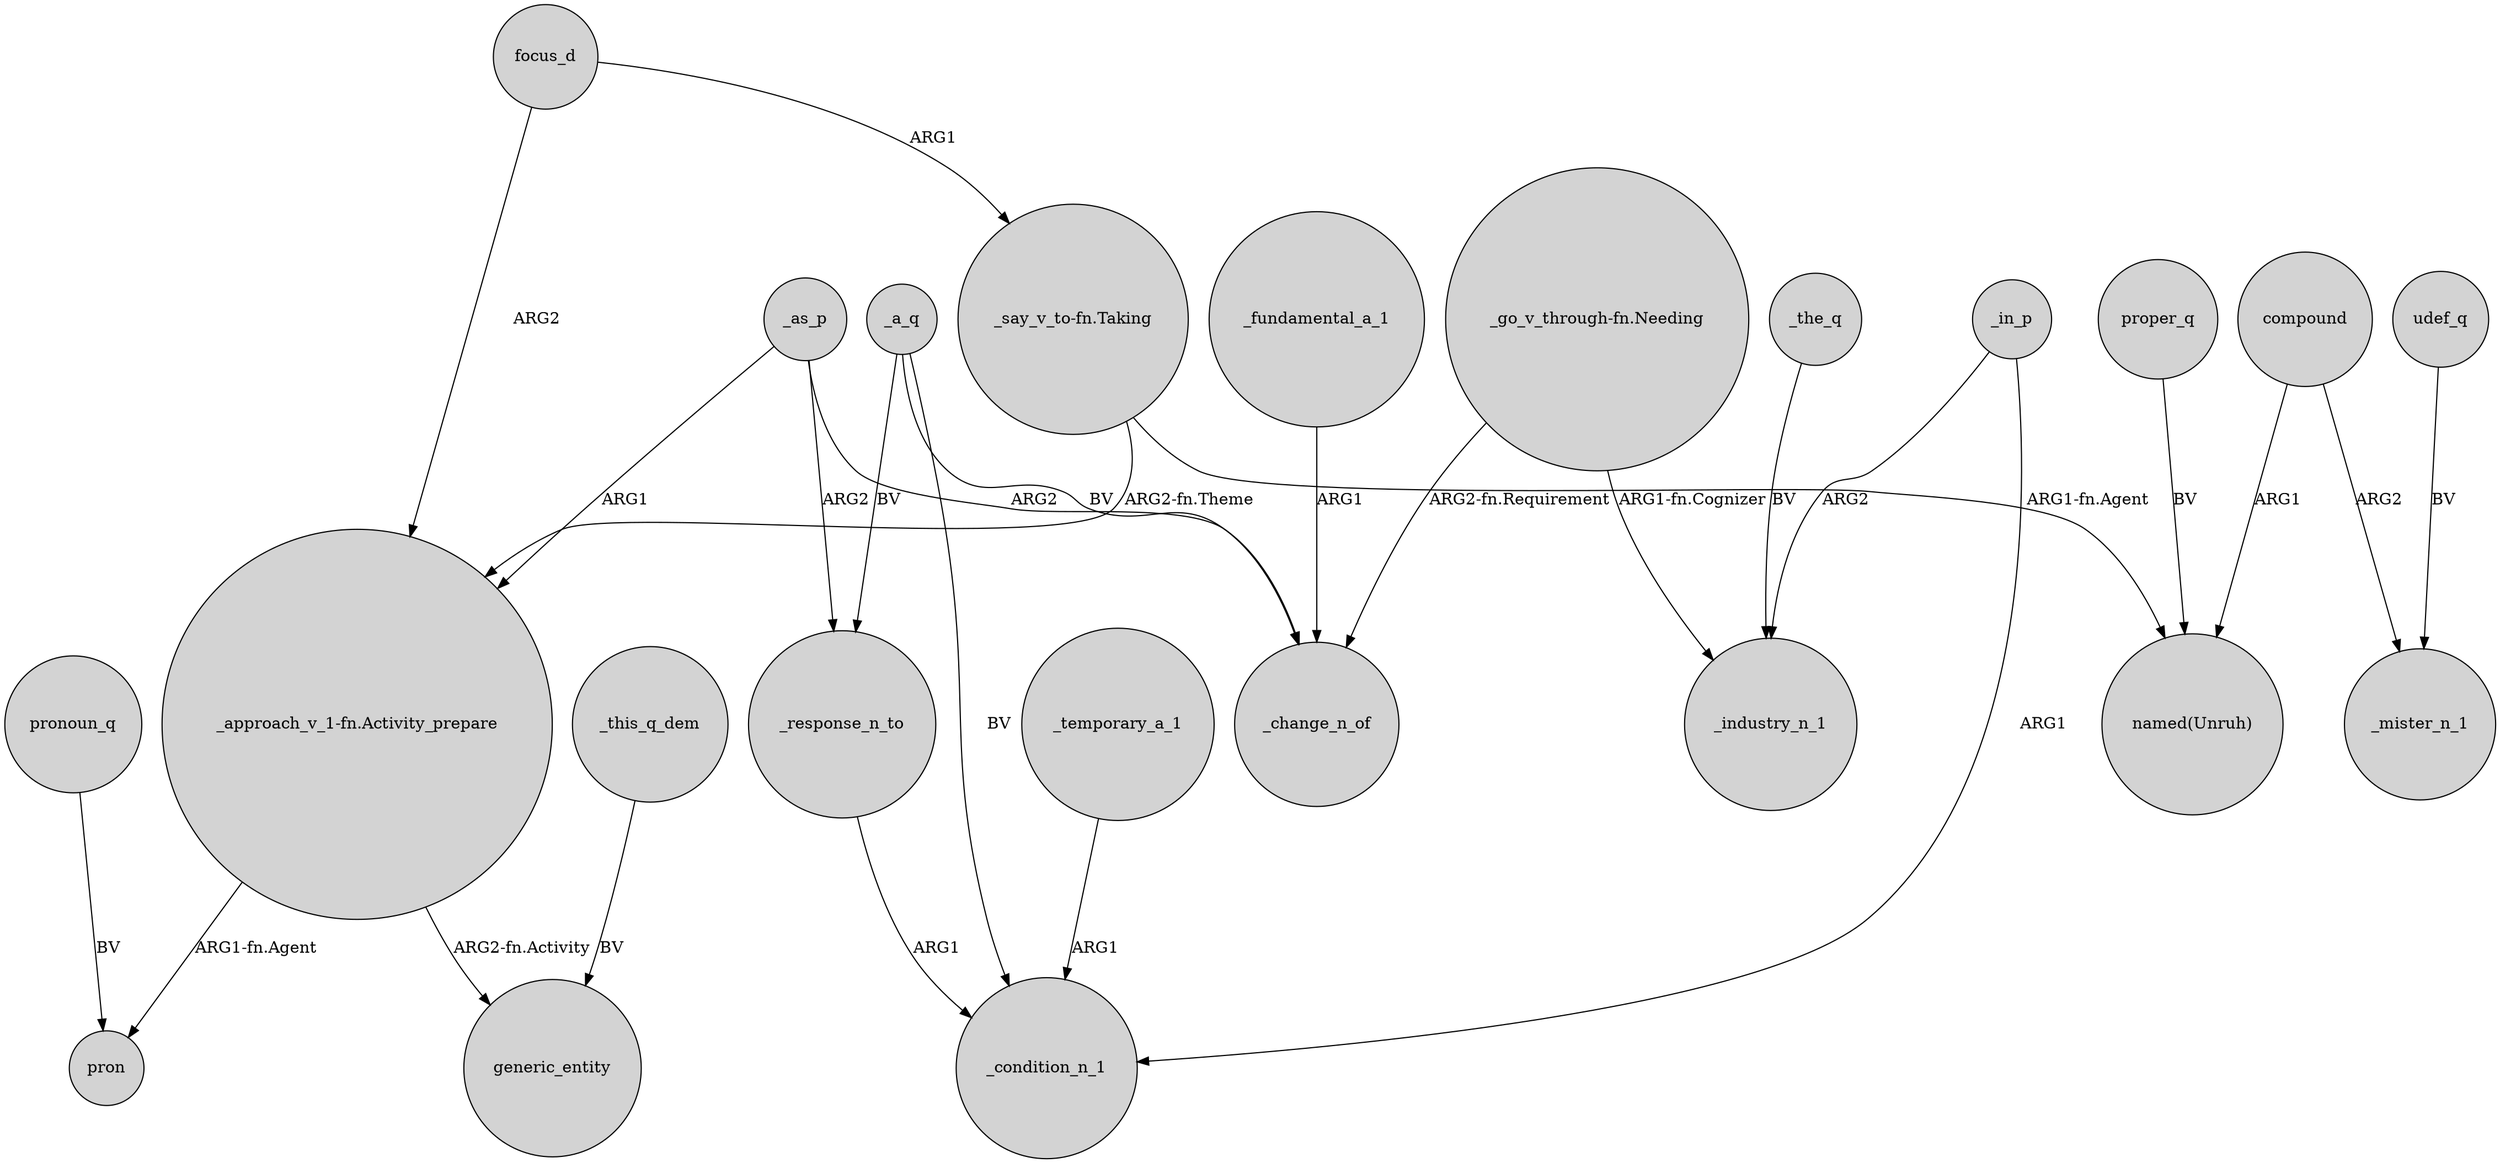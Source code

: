 digraph {
	node [shape=circle style=filled]
	"_approach_v_1-fn.Activity_prepare" -> generic_entity [label="ARG2-fn.Activity"]
	_a_q -> _response_n_to [label=BV]
	compound -> _mister_n_1 [label=ARG2]
	_temporary_a_1 -> _condition_n_1 [label=ARG1]
	"_approach_v_1-fn.Activity_prepare" -> pron [label="ARG1-fn.Agent"]
	_in_p -> _condition_n_1 [label=ARG1]
	_as_p -> _change_n_of [label=ARG2]
	focus_d -> "_say_v_to-fn.Taking" [label=ARG1]
	"_say_v_to-fn.Taking" -> "_approach_v_1-fn.Activity_prepare" [label="ARG2-fn.Theme"]
	udef_q -> _mister_n_1 [label=BV]
	"_say_v_to-fn.Taking" -> "named(Unruh)" [label="ARG1-fn.Agent"]
	_fundamental_a_1 -> _change_n_of [label=ARG1]
	pronoun_q -> pron [label=BV]
	compound -> "named(Unruh)" [label=ARG1]
	_response_n_to -> _condition_n_1 [label=ARG1]
	"_go_v_through-fn.Needing" -> _change_n_of [label="ARG2-fn.Requirement"]
	_this_q_dem -> generic_entity [label=BV]
	_as_p -> "_approach_v_1-fn.Activity_prepare" [label=ARG1]
	_in_p -> _industry_n_1 [label=ARG2]
	_a_q -> _change_n_of [label=BV]
	_as_p -> _response_n_to [label=ARG2]
	proper_q -> "named(Unruh)" [label=BV]
	"_go_v_through-fn.Needing" -> _industry_n_1 [label="ARG1-fn.Cognizer"]
	_the_q -> _industry_n_1 [label=BV]
	_a_q -> _condition_n_1 [label=BV]
	focus_d -> "_approach_v_1-fn.Activity_prepare" [label=ARG2]
}
